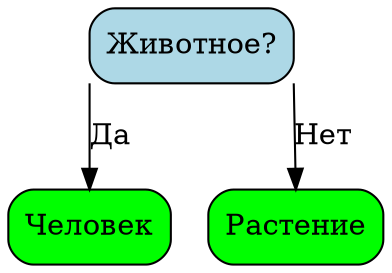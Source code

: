 digraph
{
rankdir = "TB";
splines = false;
NODE0x603000000010[shape=rectangle, style = "rounded,filled", fillcolor="lightblue", label = "Животное?"]
NODE0x603000000040[shape=rectangle, style = "rounded,filled", fillcolor="lime", label = "Человек"]
NODE0x603000000070[shape=rectangle, style = "rounded,filled", fillcolor="lime", label = "Растение"]
NODE0x603000000010:sw->NODE0x603000000040:n [label = "Да"]
NODE0x603000000010:se->NODE0x603000000070:n [label = "Нет"]

}